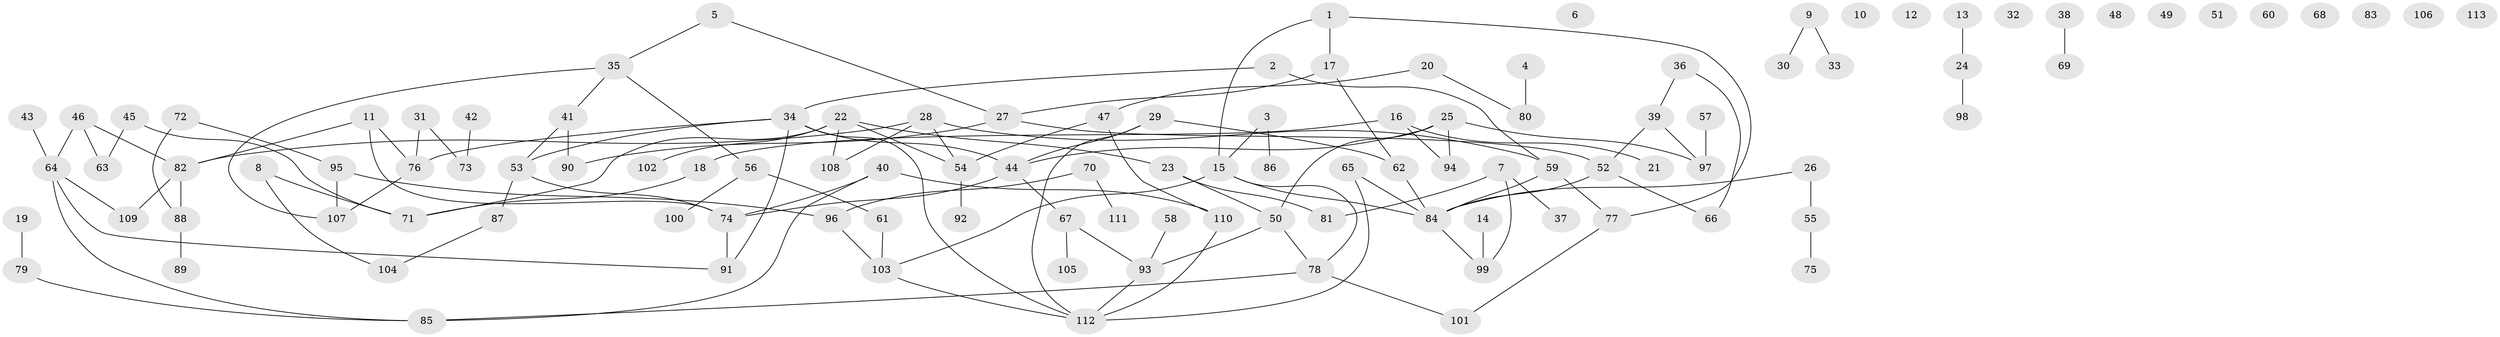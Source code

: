 // Generated by graph-tools (version 1.1) at 2025/25/03/09/25 03:25:16]
// undirected, 113 vertices, 132 edges
graph export_dot {
graph [start="1"]
  node [color=gray90,style=filled];
  1;
  2;
  3;
  4;
  5;
  6;
  7;
  8;
  9;
  10;
  11;
  12;
  13;
  14;
  15;
  16;
  17;
  18;
  19;
  20;
  21;
  22;
  23;
  24;
  25;
  26;
  27;
  28;
  29;
  30;
  31;
  32;
  33;
  34;
  35;
  36;
  37;
  38;
  39;
  40;
  41;
  42;
  43;
  44;
  45;
  46;
  47;
  48;
  49;
  50;
  51;
  52;
  53;
  54;
  55;
  56;
  57;
  58;
  59;
  60;
  61;
  62;
  63;
  64;
  65;
  66;
  67;
  68;
  69;
  70;
  71;
  72;
  73;
  74;
  75;
  76;
  77;
  78;
  79;
  80;
  81;
  82;
  83;
  84;
  85;
  86;
  87;
  88;
  89;
  90;
  91;
  92;
  93;
  94;
  95;
  96;
  97;
  98;
  99;
  100;
  101;
  102;
  103;
  104;
  105;
  106;
  107;
  108;
  109;
  110;
  111;
  112;
  113;
  1 -- 15;
  1 -- 17;
  1 -- 77;
  2 -- 34;
  2 -- 59;
  3 -- 15;
  3 -- 86;
  4 -- 80;
  5 -- 27;
  5 -- 35;
  7 -- 37;
  7 -- 81;
  7 -- 99;
  8 -- 71;
  8 -- 104;
  9 -- 30;
  9 -- 33;
  11 -- 74;
  11 -- 76;
  11 -- 82;
  13 -- 24;
  14 -- 99;
  15 -- 78;
  15 -- 84;
  15 -- 103;
  16 -- 18;
  16 -- 21;
  16 -- 94;
  17 -- 27;
  17 -- 62;
  18 -- 71;
  19 -- 79;
  20 -- 47;
  20 -- 80;
  22 -- 23;
  22 -- 54;
  22 -- 71;
  22 -- 102;
  22 -- 108;
  23 -- 50;
  23 -- 81;
  24 -- 98;
  25 -- 44;
  25 -- 50;
  25 -- 94;
  25 -- 97;
  26 -- 55;
  26 -- 84;
  27 -- 52;
  27 -- 90;
  28 -- 54;
  28 -- 59;
  28 -- 82;
  28 -- 108;
  29 -- 44;
  29 -- 62;
  29 -- 112;
  31 -- 73;
  31 -- 76;
  34 -- 44;
  34 -- 53;
  34 -- 76;
  34 -- 91;
  34 -- 112;
  35 -- 41;
  35 -- 56;
  35 -- 107;
  36 -- 39;
  36 -- 66;
  38 -- 69;
  39 -- 52;
  39 -- 97;
  40 -- 74;
  40 -- 85;
  40 -- 110;
  41 -- 53;
  41 -- 90;
  42 -- 73;
  43 -- 64;
  44 -- 67;
  44 -- 74;
  45 -- 63;
  45 -- 71;
  46 -- 63;
  46 -- 64;
  46 -- 82;
  47 -- 54;
  47 -- 110;
  50 -- 78;
  50 -- 93;
  52 -- 66;
  52 -- 84;
  53 -- 74;
  53 -- 87;
  54 -- 92;
  55 -- 75;
  56 -- 61;
  56 -- 100;
  57 -- 97;
  58 -- 93;
  59 -- 77;
  59 -- 84;
  61 -- 103;
  62 -- 84;
  64 -- 85;
  64 -- 91;
  64 -- 109;
  65 -- 84;
  65 -- 112;
  67 -- 93;
  67 -- 105;
  70 -- 96;
  70 -- 111;
  72 -- 88;
  72 -- 95;
  74 -- 91;
  76 -- 107;
  77 -- 101;
  78 -- 85;
  78 -- 101;
  79 -- 85;
  82 -- 88;
  82 -- 109;
  84 -- 99;
  87 -- 104;
  88 -- 89;
  93 -- 112;
  95 -- 96;
  95 -- 107;
  96 -- 103;
  103 -- 112;
  110 -- 112;
}
